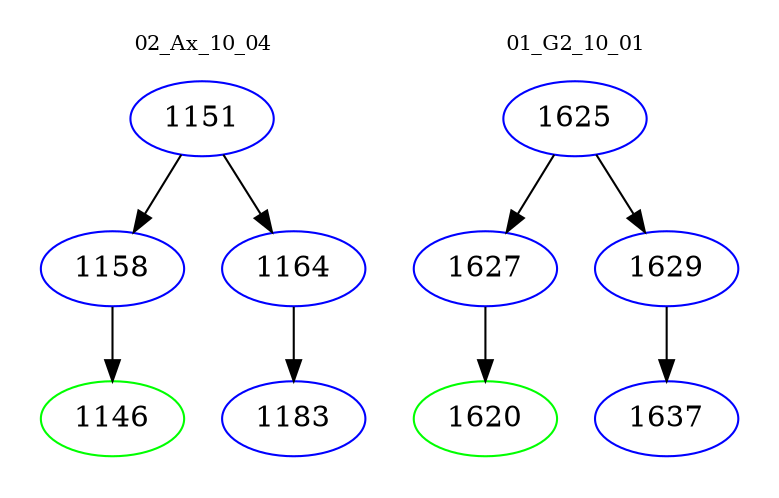 digraph{
subgraph cluster_0 {
color = white
label = "02_Ax_10_04";
fontsize=10;
T0_1151 [label="1151", color="blue"]
T0_1151 -> T0_1158 [color="black"]
T0_1158 [label="1158", color="blue"]
T0_1158 -> T0_1146 [color="black"]
T0_1146 [label="1146", color="green"]
T0_1151 -> T0_1164 [color="black"]
T0_1164 [label="1164", color="blue"]
T0_1164 -> T0_1183 [color="black"]
T0_1183 [label="1183", color="blue"]
}
subgraph cluster_1 {
color = white
label = "01_G2_10_01";
fontsize=10;
T1_1625 [label="1625", color="blue"]
T1_1625 -> T1_1627 [color="black"]
T1_1627 [label="1627", color="blue"]
T1_1627 -> T1_1620 [color="black"]
T1_1620 [label="1620", color="green"]
T1_1625 -> T1_1629 [color="black"]
T1_1629 [label="1629", color="blue"]
T1_1629 -> T1_1637 [color="black"]
T1_1637 [label="1637", color="blue"]
}
}
